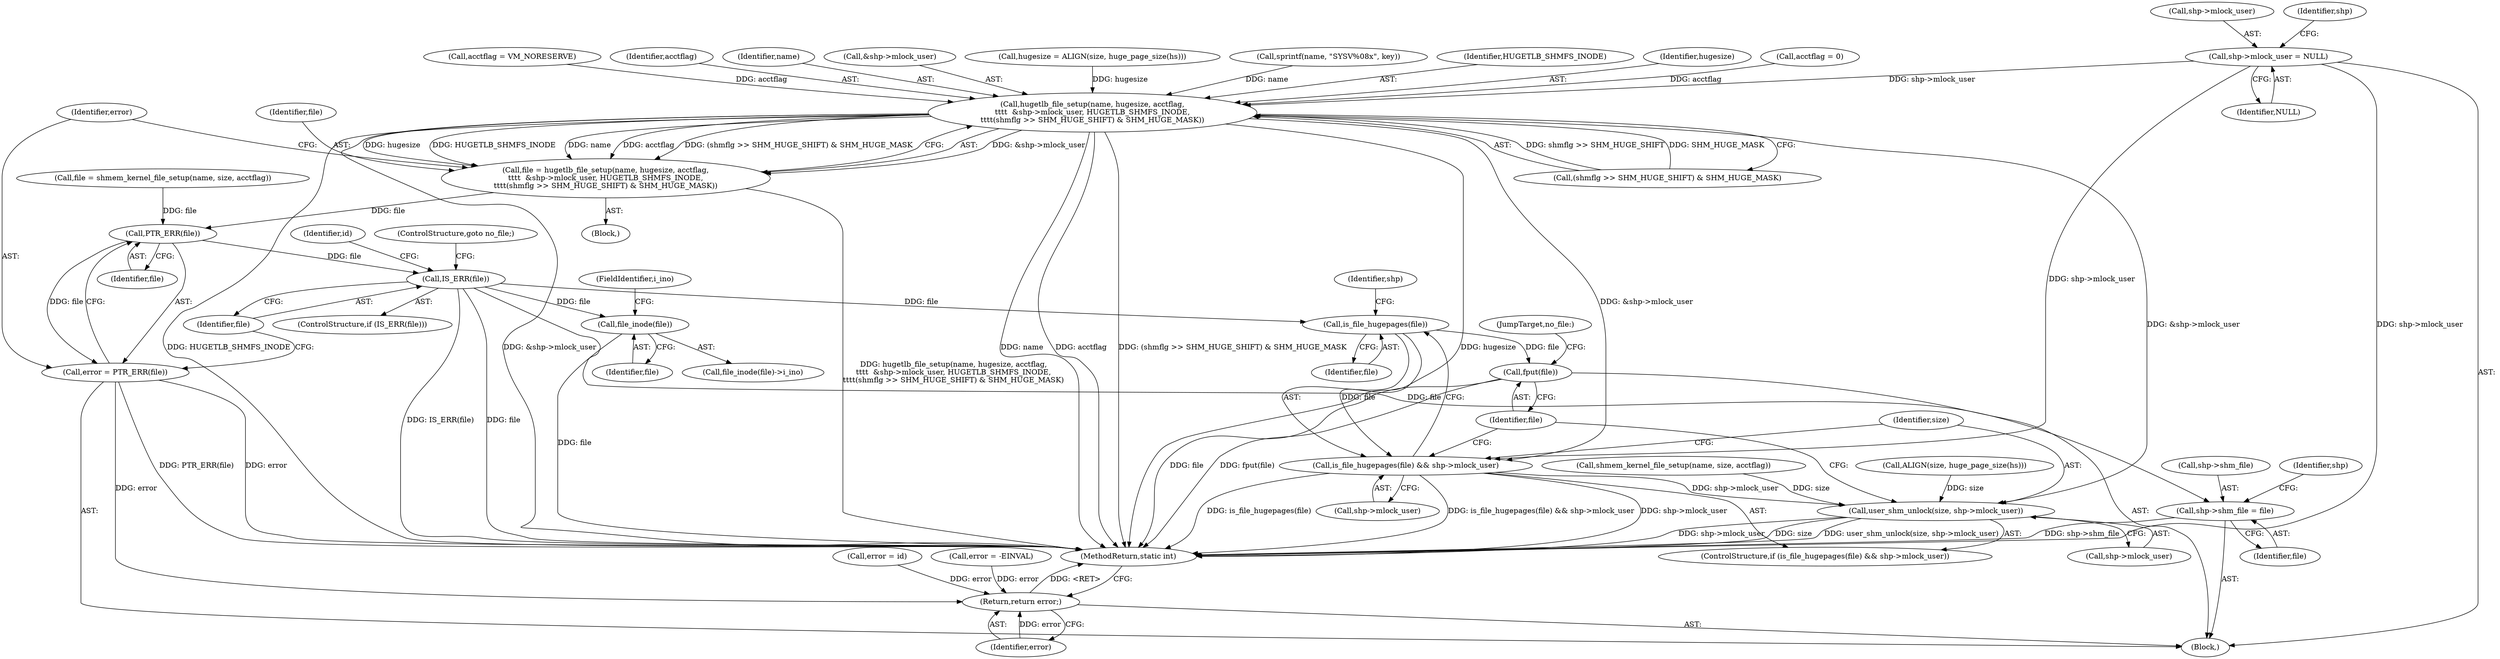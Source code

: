 digraph "0_linux_b9a532277938798b53178d5a66af6e2915cb27cf_0@API" {
"1000219" [label="(Call,shp->mlock_user = NULL)"];
"1000286" [label="(Call,hugetlb_file_setup(name, hugesize, acctflag,\n\t\t\t\t  &shp->mlock_user, HUGETLB_SHMFS_INODE,\n\t\t\t\t(shmflg >> SHM_HUGE_SHIFT) & SHM_HUGE_MASK))"];
"1000284" [label="(Call,file = hugetlb_file_setup(name, hugesize, acctflag,\n\t\t\t\t  &shp->mlock_user, HUGETLB_SHMFS_INODE,\n\t\t\t\t(shmflg >> SHM_HUGE_SHIFT) & SHM_HUGE_MASK))"];
"1000321" [label="(Call,PTR_ERR(file))"];
"1000319" [label="(Call,error = PTR_ERR(file))"];
"1000454" [label="(Return,return error;)"];
"1000324" [label="(Call,IS_ERR(file))"];
"1000384" [label="(Call,shp->shm_file = file)"];
"1000407" [label="(Call,file_inode(file))"];
"1000438" [label="(Call,is_file_hugepages(file))"];
"1000437" [label="(Call,is_file_hugepages(file) && shp->mlock_user)"];
"1000443" [label="(Call,user_shm_unlock(size, shp->mlock_user))"];
"1000448" [label="(Call,fput(file))"];
"1000388" [label="(Identifier,file)"];
"1000443" [label="(Call,user_shm_unlock(size, shp->mlock_user))"];
"1000441" [label="(Identifier,shp)"];
"1000219" [label="(Call,shp->mlock_user = NULL)"];
"1000406" [label="(Call,file_inode(file)->i_ino)"];
"1000385" [label="(Call,shp->shm_file)"];
"1000322" [label="(Identifier,file)"];
"1000321" [label="(Call,PTR_ERR(file))"];
"1000271" [label="(Call,hugesize = ALIGN(size, huge_page_size(hs)))"];
"1000438" [label="(Call,is_file_hugepages(file))"];
"1000251" [label="(Block,)"];
"1000440" [label="(Call,shp->mlock_user)"];
"1000243" [label="(Call,sprintf(name, \"SYSV%08x\", key))"];
"1000454" [label="(Return,return error;)"];
"1000323" [label="(ControlStructure,if (IS_ERR(file)))"];
"1000295" [label="(Call,(shmflg >> SHM_HUGE_SHIFT) & SHM_HUGE_MASK)"];
"1000436" [label="(ControlStructure,if (is_file_hugepages(file) && shp->mlock_user))"];
"1000286" [label="(Call,hugetlb_file_setup(name, hugesize, acctflag,\n\t\t\t\t  &shp->mlock_user, HUGETLB_SHMFS_INODE,\n\t\t\t\t(shmflg >> SHM_HUGE_SHIFT) & SHM_HUGE_MASK))"];
"1000325" [label="(Identifier,file)"];
"1000294" [label="(Identifier,HUGETLB_SHMFS_INODE)"];
"1000455" [label="(Identifier,error)"];
"1000320" [label="(Identifier,error)"];
"1000408" [label="(Identifier,file)"];
"1000106" [label="(Block,)"];
"1000345" [label="(Call,error = id)"];
"1000437" [label="(Call,is_file_hugepages(file) && shp->mlock_user)"];
"1000266" [label="(Call,error = -EINVAL)"];
"1000328" [label="(Identifier,id)"];
"1000288" [label="(Identifier,hugesize)"];
"1000324" [label="(Call,IS_ERR(file))"];
"1000273" [label="(Call,ALIGN(size, huge_page_size(hs)))"];
"1000143" [label="(Call,acctflag = 0)"];
"1000281" [label="(Call,acctflag = VM_NORESERVE)"];
"1000326" [label="(ControlStructure,goto no_file;)"];
"1000448" [label="(Call,fput(file))"];
"1000450" [label="(JumpTarget,no_file:)"];
"1000289" [label="(Identifier,acctflag)"];
"1000313" [label="(Call,file = shmem_kernel_file_setup(name, size, acctflag))"];
"1000220" [label="(Call,shp->mlock_user)"];
"1000315" [label="(Call,shmem_kernel_file_setup(name, size, acctflag))"];
"1000287" [label="(Identifier,name)"];
"1000384" [label="(Call,shp->shm_file = file)"];
"1000456" [label="(MethodReturn,static int)"];
"1000407" [label="(Call,file_inode(file))"];
"1000284" [label="(Call,file = hugetlb_file_setup(name, hugesize, acctflag,\n\t\t\t\t  &shp->mlock_user, HUGETLB_SHMFS_INODE,\n\t\t\t\t(shmflg >> SHM_HUGE_SHIFT) & SHM_HUGE_MASK))"];
"1000391" [label="(Identifier,shp)"];
"1000227" [label="(Identifier,shp)"];
"1000444" [label="(Identifier,size)"];
"1000223" [label="(Identifier,NULL)"];
"1000319" [label="(Call,error = PTR_ERR(file))"];
"1000285" [label="(Identifier,file)"];
"1000449" [label="(Identifier,file)"];
"1000409" [label="(FieldIdentifier,i_ino)"];
"1000290" [label="(Call,&shp->mlock_user)"];
"1000445" [label="(Call,shp->mlock_user)"];
"1000439" [label="(Identifier,file)"];
"1000219" -> "1000106"  [label="AST: "];
"1000219" -> "1000223"  [label="CFG: "];
"1000220" -> "1000219"  [label="AST: "];
"1000223" -> "1000219"  [label="AST: "];
"1000227" -> "1000219"  [label="CFG: "];
"1000219" -> "1000456"  [label="DDG: shp->mlock_user"];
"1000219" -> "1000286"  [label="DDG: shp->mlock_user"];
"1000219" -> "1000437"  [label="DDG: shp->mlock_user"];
"1000286" -> "1000284"  [label="AST: "];
"1000286" -> "1000295"  [label="CFG: "];
"1000287" -> "1000286"  [label="AST: "];
"1000288" -> "1000286"  [label="AST: "];
"1000289" -> "1000286"  [label="AST: "];
"1000290" -> "1000286"  [label="AST: "];
"1000294" -> "1000286"  [label="AST: "];
"1000295" -> "1000286"  [label="AST: "];
"1000284" -> "1000286"  [label="CFG: "];
"1000286" -> "1000456"  [label="DDG: HUGETLB_SHMFS_INODE"];
"1000286" -> "1000456"  [label="DDG: &shp->mlock_user"];
"1000286" -> "1000456"  [label="DDG: name"];
"1000286" -> "1000456"  [label="DDG: acctflag"];
"1000286" -> "1000456"  [label="DDG: (shmflg >> SHM_HUGE_SHIFT) & SHM_HUGE_MASK"];
"1000286" -> "1000456"  [label="DDG: hugesize"];
"1000286" -> "1000284"  [label="DDG: &shp->mlock_user"];
"1000286" -> "1000284"  [label="DDG: hugesize"];
"1000286" -> "1000284"  [label="DDG: HUGETLB_SHMFS_INODE"];
"1000286" -> "1000284"  [label="DDG: name"];
"1000286" -> "1000284"  [label="DDG: acctflag"];
"1000286" -> "1000284"  [label="DDG: (shmflg >> SHM_HUGE_SHIFT) & SHM_HUGE_MASK"];
"1000243" -> "1000286"  [label="DDG: name"];
"1000271" -> "1000286"  [label="DDG: hugesize"];
"1000281" -> "1000286"  [label="DDG: acctflag"];
"1000143" -> "1000286"  [label="DDG: acctflag"];
"1000295" -> "1000286"  [label="DDG: shmflg >> SHM_HUGE_SHIFT"];
"1000295" -> "1000286"  [label="DDG: SHM_HUGE_MASK"];
"1000286" -> "1000437"  [label="DDG: &shp->mlock_user"];
"1000286" -> "1000443"  [label="DDG: &shp->mlock_user"];
"1000284" -> "1000251"  [label="AST: "];
"1000285" -> "1000284"  [label="AST: "];
"1000320" -> "1000284"  [label="CFG: "];
"1000284" -> "1000456"  [label="DDG: hugetlb_file_setup(name, hugesize, acctflag,\n\t\t\t\t  &shp->mlock_user, HUGETLB_SHMFS_INODE,\n\t\t\t\t(shmflg >> SHM_HUGE_SHIFT) & SHM_HUGE_MASK)"];
"1000284" -> "1000321"  [label="DDG: file"];
"1000321" -> "1000319"  [label="AST: "];
"1000321" -> "1000322"  [label="CFG: "];
"1000322" -> "1000321"  [label="AST: "];
"1000319" -> "1000321"  [label="CFG: "];
"1000321" -> "1000319"  [label="DDG: file"];
"1000313" -> "1000321"  [label="DDG: file"];
"1000321" -> "1000324"  [label="DDG: file"];
"1000319" -> "1000106"  [label="AST: "];
"1000320" -> "1000319"  [label="AST: "];
"1000325" -> "1000319"  [label="CFG: "];
"1000319" -> "1000456"  [label="DDG: PTR_ERR(file)"];
"1000319" -> "1000456"  [label="DDG: error"];
"1000319" -> "1000454"  [label="DDG: error"];
"1000454" -> "1000106"  [label="AST: "];
"1000454" -> "1000455"  [label="CFG: "];
"1000455" -> "1000454"  [label="AST: "];
"1000456" -> "1000454"  [label="CFG: "];
"1000454" -> "1000456"  [label="DDG: <RET>"];
"1000455" -> "1000454"  [label="DDG: error"];
"1000266" -> "1000454"  [label="DDG: error"];
"1000345" -> "1000454"  [label="DDG: error"];
"1000324" -> "1000323"  [label="AST: "];
"1000324" -> "1000325"  [label="CFG: "];
"1000325" -> "1000324"  [label="AST: "];
"1000326" -> "1000324"  [label="CFG: "];
"1000328" -> "1000324"  [label="CFG: "];
"1000324" -> "1000456"  [label="DDG: IS_ERR(file)"];
"1000324" -> "1000456"  [label="DDG: file"];
"1000324" -> "1000384"  [label="DDG: file"];
"1000324" -> "1000407"  [label="DDG: file"];
"1000324" -> "1000438"  [label="DDG: file"];
"1000384" -> "1000106"  [label="AST: "];
"1000384" -> "1000388"  [label="CFG: "];
"1000385" -> "1000384"  [label="AST: "];
"1000388" -> "1000384"  [label="AST: "];
"1000391" -> "1000384"  [label="CFG: "];
"1000384" -> "1000456"  [label="DDG: shp->shm_file"];
"1000407" -> "1000406"  [label="AST: "];
"1000407" -> "1000408"  [label="CFG: "];
"1000408" -> "1000407"  [label="AST: "];
"1000409" -> "1000407"  [label="CFG: "];
"1000407" -> "1000456"  [label="DDG: file"];
"1000438" -> "1000437"  [label="AST: "];
"1000438" -> "1000439"  [label="CFG: "];
"1000439" -> "1000438"  [label="AST: "];
"1000441" -> "1000438"  [label="CFG: "];
"1000437" -> "1000438"  [label="CFG: "];
"1000438" -> "1000437"  [label="DDG: file"];
"1000438" -> "1000448"  [label="DDG: file"];
"1000437" -> "1000436"  [label="AST: "];
"1000437" -> "1000440"  [label="CFG: "];
"1000440" -> "1000437"  [label="AST: "];
"1000444" -> "1000437"  [label="CFG: "];
"1000449" -> "1000437"  [label="CFG: "];
"1000437" -> "1000456"  [label="DDG: is_file_hugepages(file) && shp->mlock_user"];
"1000437" -> "1000456"  [label="DDG: shp->mlock_user"];
"1000437" -> "1000456"  [label="DDG: is_file_hugepages(file)"];
"1000437" -> "1000443"  [label="DDG: shp->mlock_user"];
"1000443" -> "1000436"  [label="AST: "];
"1000443" -> "1000445"  [label="CFG: "];
"1000444" -> "1000443"  [label="AST: "];
"1000445" -> "1000443"  [label="AST: "];
"1000449" -> "1000443"  [label="CFG: "];
"1000443" -> "1000456"  [label="DDG: user_shm_unlock(size, shp->mlock_user)"];
"1000443" -> "1000456"  [label="DDG: shp->mlock_user"];
"1000443" -> "1000456"  [label="DDG: size"];
"1000273" -> "1000443"  [label="DDG: size"];
"1000315" -> "1000443"  [label="DDG: size"];
"1000448" -> "1000106"  [label="AST: "];
"1000448" -> "1000449"  [label="CFG: "];
"1000449" -> "1000448"  [label="AST: "];
"1000450" -> "1000448"  [label="CFG: "];
"1000448" -> "1000456"  [label="DDG: file"];
"1000448" -> "1000456"  [label="DDG: fput(file)"];
}
